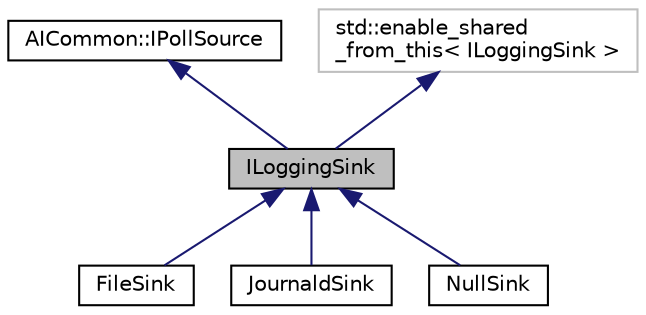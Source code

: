 digraph "ILoggingSink"
{
 // LATEX_PDF_SIZE
  edge [fontname="Helvetica",fontsize="10",labelfontname="Helvetica",labelfontsize="10"];
  node [fontname="Helvetica",fontsize="10",shape=record];
  Node1 [label="ILoggingSink",height=0.2,width=0.4,color="black", fillcolor="grey75", style="filled", fontcolor="black",tooltip=" "];
  Node2 -> Node1 [dir="back",color="midnightblue",fontsize="10",style="solid"];
  Node2 [label="AICommon::IPollSource",height=0.2,width=0.4,color="black", fillcolor="white", style="filled",URL="$classAICommon_1_1IPollSource.html",tooltip=" "];
  Node3 -> Node1 [dir="back",color="midnightblue",fontsize="10",style="solid"];
  Node3 [label="std::enable_shared\l_from_this\< ILoggingSink \>",height=0.2,width=0.4,color="grey75", fillcolor="white", style="filled",tooltip=" "];
  Node1 -> Node4 [dir="back",color="midnightblue",fontsize="10",style="solid"];
  Node4 [label="FileSink",height=0.2,width=0.4,color="black", fillcolor="white", style="filled",URL="$classFileSink.html",tooltip=" "];
  Node1 -> Node5 [dir="back",color="midnightblue",fontsize="10",style="solid"];
  Node5 [label="JournaldSink",height=0.2,width=0.4,color="black", fillcolor="white", style="filled",URL="$classJournaldSink.html",tooltip=" "];
  Node1 -> Node6 [dir="back",color="midnightblue",fontsize="10",style="solid"];
  Node6 [label="NullSink",height=0.2,width=0.4,color="black", fillcolor="white", style="filled",URL="$classNullSink.html",tooltip=" "];
}

